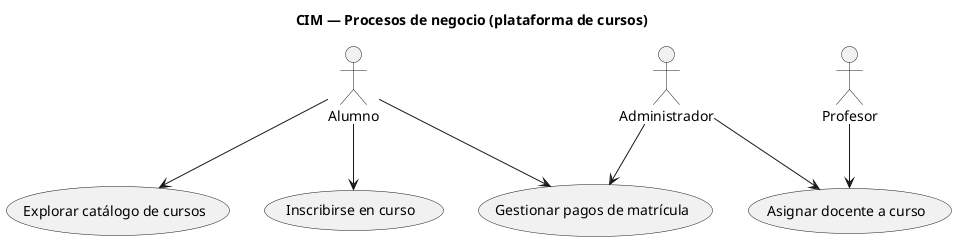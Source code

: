 @startuml
skinparam shadowing false
title CIM — Procesos de negocio (plataforma de cursos)

actor Alumno
actor Profesor
actor Administrador

usecase "Explorar catálogo de cursos" as UC1
usecase "Inscribirse en curso" as UC2
usecase "Asignar docente a curso" as UC3
usecase "Gestionar pagos de matrícula" as UC4

Alumno --> UC1
Alumno --> UC2
Alumno --> UC4
Profesor --> UC3
Administrador --> UC3
Administrador --> UC4
@enduml

